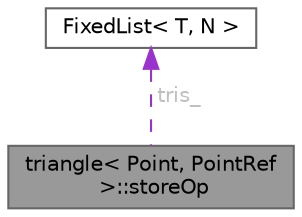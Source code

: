 digraph "triangle&lt; Point, PointRef &gt;::storeOp"
{
 // LATEX_PDF_SIZE
  bgcolor="transparent";
  edge [fontname=Helvetica,fontsize=10,labelfontname=Helvetica,labelfontsize=10];
  node [fontname=Helvetica,fontsize=10,shape=box,height=0.2,width=0.4];
  Node1 [id="Node000001",label="triangle\< Point, PointRef\l \>::storeOp",height=0.2,width=0.4,color="gray40", fillcolor="grey60", style="filled", fontcolor="black",tooltip=" "];
  Node2 -> Node1 [id="edge1_Node000001_Node000002",dir="back",color="darkorchid3",style="dashed",tooltip=" ",label=" tris_",fontcolor="grey" ];
  Node2 [id="Node000002",label="FixedList\< T, N \>",height=0.2,width=0.4,color="gray40", fillcolor="white", style="filled",URL="$classFoam_1_1FixedList.html",tooltip="A 1D vector of objects of type <T> with a fixed length <N>."];
}
